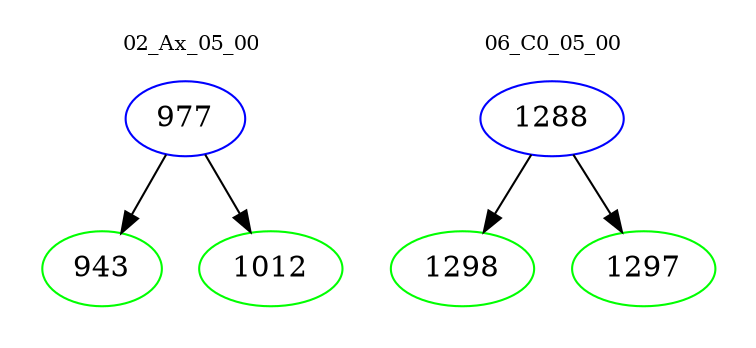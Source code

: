 digraph{
subgraph cluster_0 {
color = white
label = "02_Ax_05_00";
fontsize=10;
T0_977 [label="977", color="blue"]
T0_977 -> T0_943 [color="black"]
T0_943 [label="943", color="green"]
T0_977 -> T0_1012 [color="black"]
T0_1012 [label="1012", color="green"]
}
subgraph cluster_1 {
color = white
label = "06_C0_05_00";
fontsize=10;
T1_1288 [label="1288", color="blue"]
T1_1288 -> T1_1298 [color="black"]
T1_1298 [label="1298", color="green"]
T1_1288 -> T1_1297 [color="black"]
T1_1297 [label="1297", color="green"]
}
}

